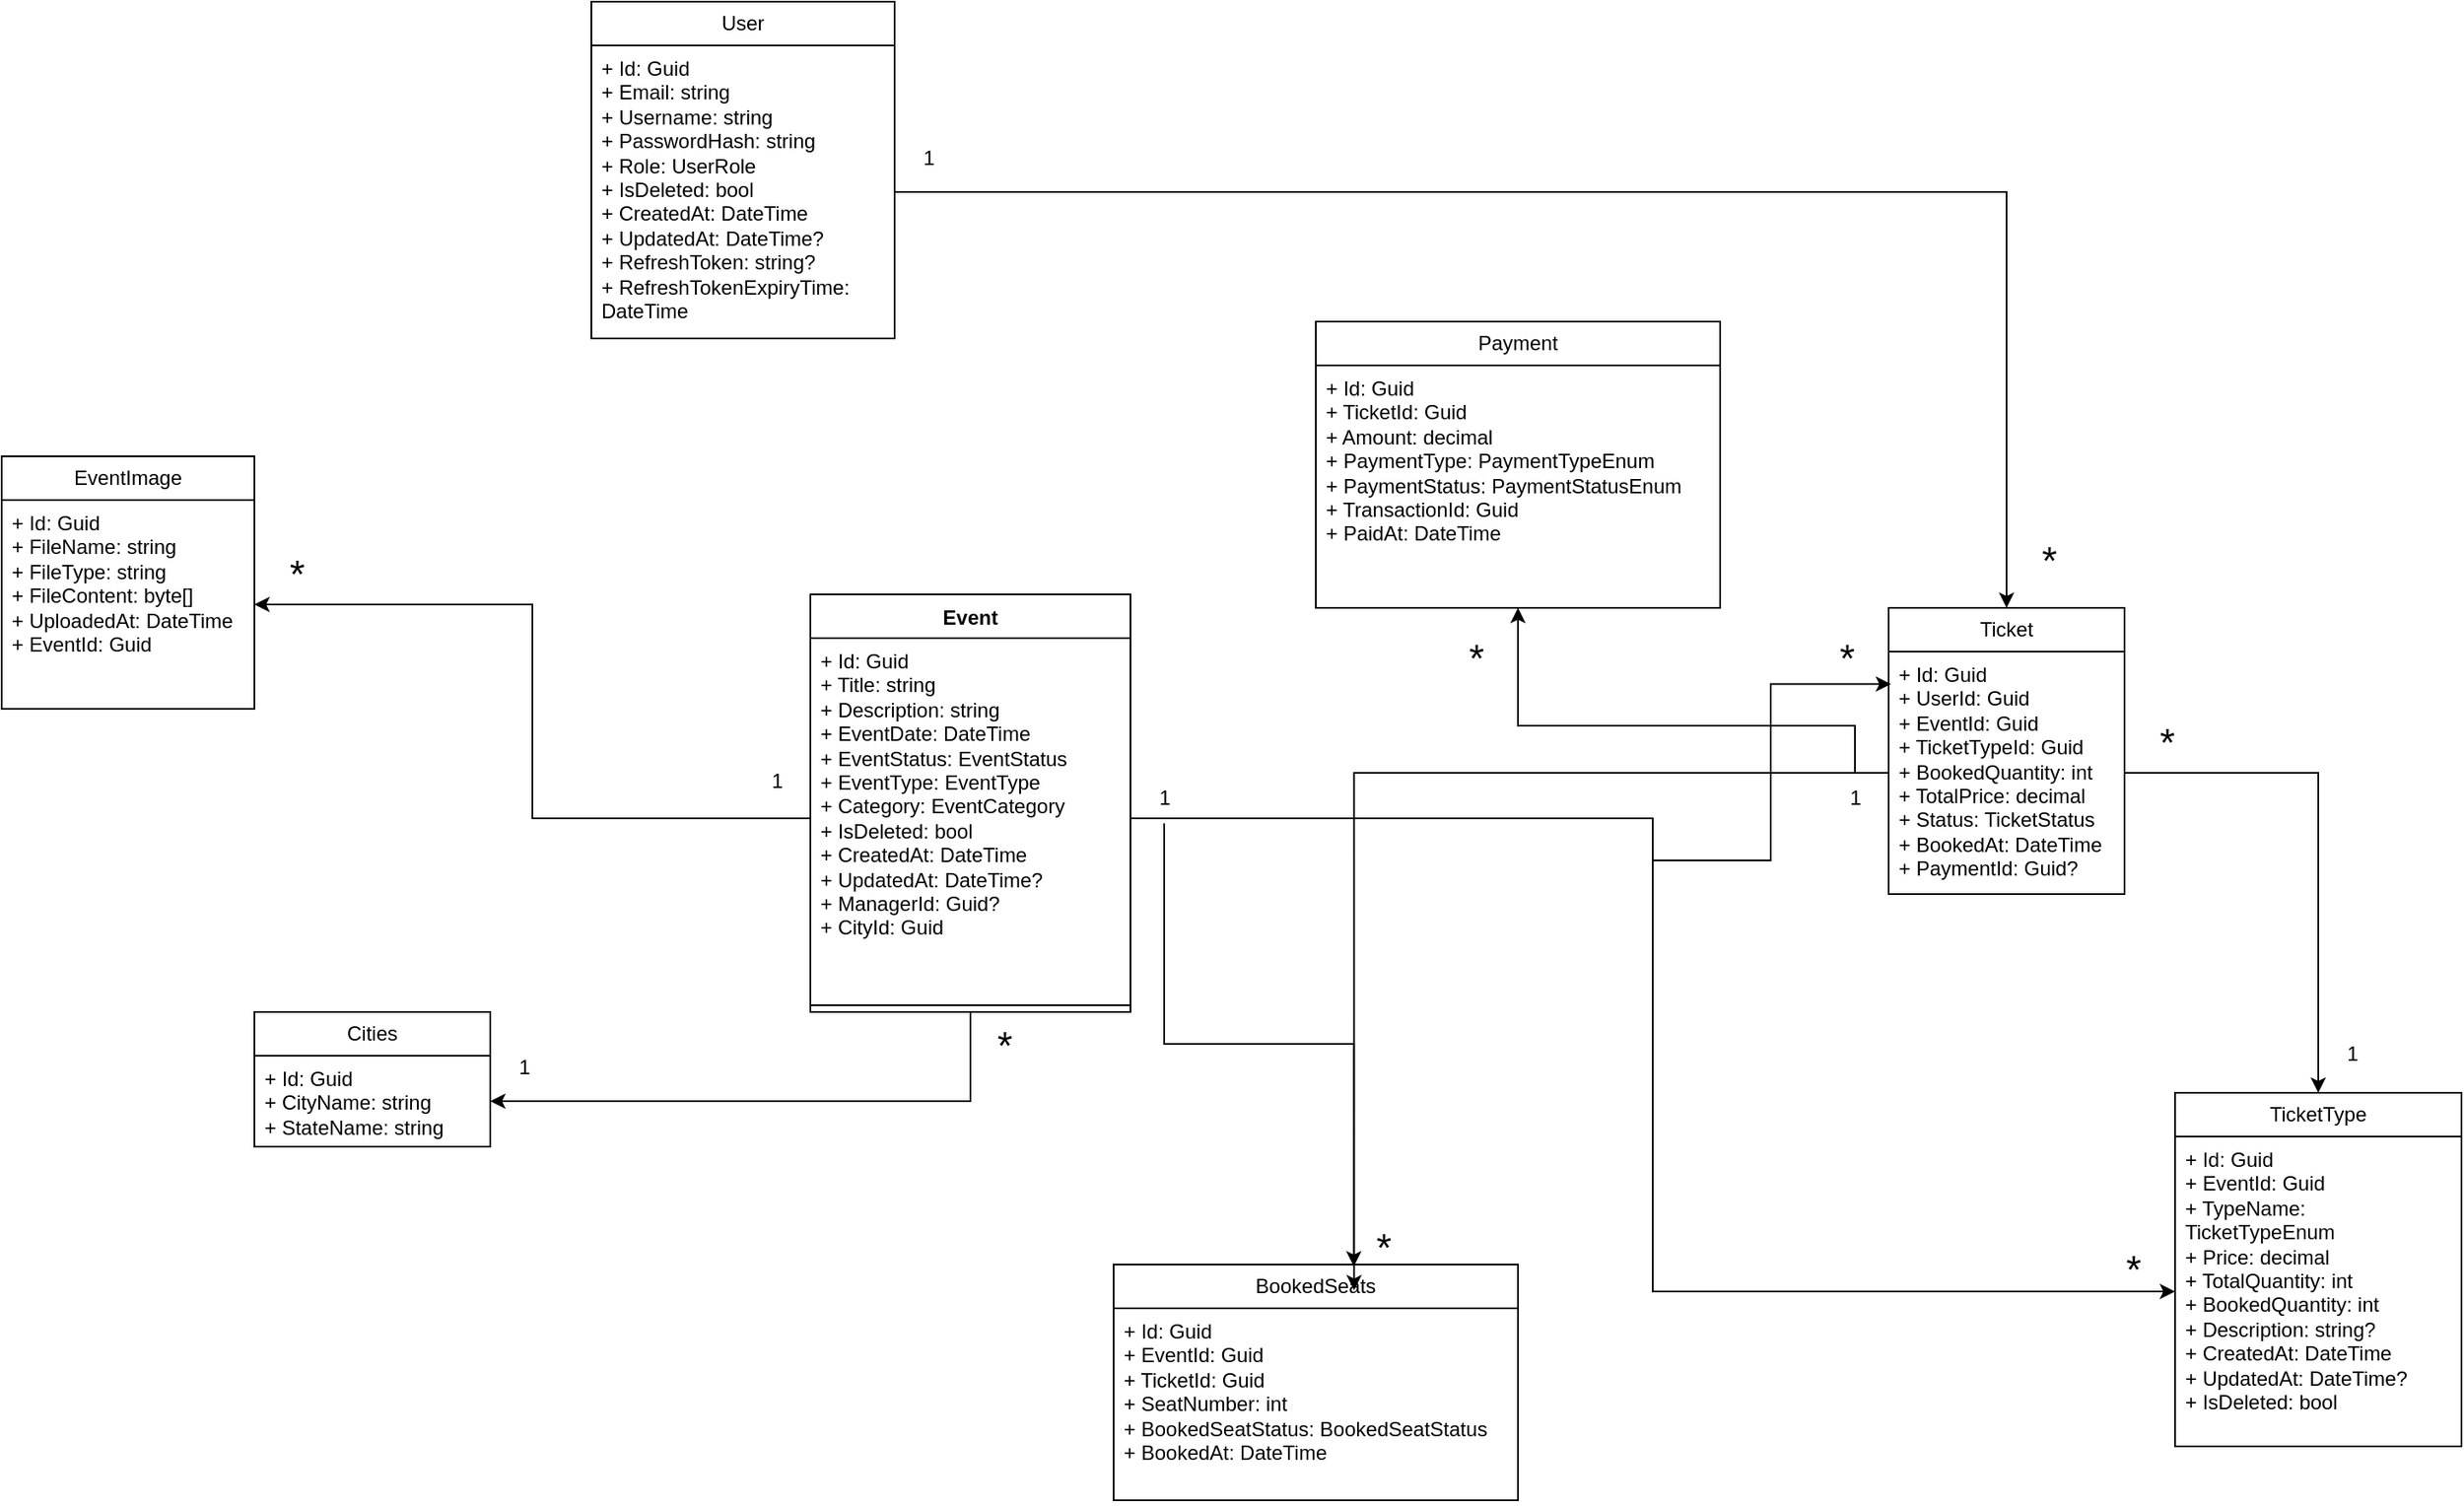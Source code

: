 <mxfile version="27.2.0">
  <diagram name="Page-1" id="TTOINMGi2NqPr9OfE1XP">
    <mxGraphModel grid="1" page="1" gridSize="10" guides="1" tooltips="1" connect="1" arrows="1" fold="1" pageScale="1" pageWidth="850" pageHeight="1100" math="0" shadow="0">
      <root>
        <mxCell id="0" />
        <mxCell id="1" parent="0" />
        <mxCell id="uG7SCsLiVJFaCYVRm5TM-44" style="edgeStyle=orthogonalEdgeStyle;rounded=0;orthogonalLoop=1;jettySize=auto;html=1;" edge="1" parent="1" source="uG7SCsLiVJFaCYVRm5TM-11" target="uG7SCsLiVJFaCYVRm5TM-32">
          <mxGeometry relative="1" as="geometry" />
        </mxCell>
        <mxCell id="uG7SCsLiVJFaCYVRm5TM-11" value="Event" style="swimlane;fontStyle=1;align=center;verticalAlign=top;childLayout=stackLayout;horizontal=1;startSize=26;horizontalStack=0;resizeParent=1;resizeParentMax=0;resizeLast=0;collapsible=1;marginBottom=0;whiteSpace=wrap;html=1;" vertex="1" parent="1">
          <mxGeometry x="580" y="462" width="190" height="248" as="geometry">
            <mxRectangle x="810" y="390" width="70" height="30" as="alternateBounds" />
          </mxGeometry>
        </mxCell>
        <mxCell id="uG7SCsLiVJFaCYVRm5TM-12" value="&lt;div&gt;&lt;div&gt;+ Id: Guid&amp;nbsp;&amp;nbsp;&lt;/div&gt;&lt;div&gt;+ Title: string&amp;nbsp;&amp;nbsp;&lt;/div&gt;&lt;div&gt;+ Description: string&amp;nbsp;&amp;nbsp;&lt;/div&gt;&lt;div&gt;+ EventDate: DateTime&amp;nbsp;&amp;nbsp;&lt;/div&gt;&lt;div&gt;+ EventStatus: EventStatus&amp;nbsp;&amp;nbsp;&lt;/div&gt;&lt;div&gt;+ EventType: EventType&amp;nbsp;&amp;nbsp;&lt;/div&gt;&lt;div&gt;+ Category: EventCategory&amp;nbsp;&amp;nbsp;&lt;/div&gt;&lt;div&gt;+ IsDeleted: bool&amp;nbsp;&amp;nbsp;&lt;/div&gt;&lt;div&gt;+ CreatedAt: DateTime&amp;nbsp;&amp;nbsp;&lt;/div&gt;&lt;div&gt;+ UpdatedAt: DateTime?&amp;nbsp;&amp;nbsp;&lt;/div&gt;&lt;div&gt;+ ManagerId: Guid?&amp;nbsp;&amp;nbsp;&lt;/div&gt;&lt;div&gt;+ CityId: Guid&amp;nbsp;&amp;nbsp;&lt;/div&gt;&lt;/div&gt;&lt;div&gt;&lt;br&gt;&lt;/div&gt;" style="text;strokeColor=none;fillColor=none;align=left;verticalAlign=top;spacingLeft=4;spacingRight=4;overflow=hidden;rotatable=0;points=[[0,0.5],[1,0.5]];portConstraint=eastwest;whiteSpace=wrap;html=1;" vertex="1" parent="uG7SCsLiVJFaCYVRm5TM-11">
          <mxGeometry y="26" width="190" height="214" as="geometry" />
        </mxCell>
        <mxCell id="uG7SCsLiVJFaCYVRm5TM-13" value="" style="line;strokeWidth=1;fillColor=none;align=left;verticalAlign=middle;spacingTop=-1;spacingLeft=3;spacingRight=3;rotatable=0;labelPosition=right;points=[];portConstraint=eastwest;strokeColor=inherit;" vertex="1" parent="uG7SCsLiVJFaCYVRm5TM-11">
          <mxGeometry y="240" width="190" height="8" as="geometry" />
        </mxCell>
        <mxCell id="uG7SCsLiVJFaCYVRm5TM-17" value="User" style="swimlane;fontStyle=0;childLayout=stackLayout;horizontal=1;startSize=26;fillColor=none;horizontalStack=0;resizeParent=1;resizeParentMax=0;resizeLast=0;collapsible=1;marginBottom=0;whiteSpace=wrap;html=1;" vertex="1" parent="1">
          <mxGeometry x="450" y="110" width="180" height="200" as="geometry">
            <mxRectangle x="470" y="160" width="70" height="30" as="alternateBounds" />
          </mxGeometry>
        </mxCell>
        <mxCell id="uG7SCsLiVJFaCYVRm5TM-18" value="&lt;div&gt;&lt;span style=&quot;background-color: transparent; color: light-dark(rgb(0, 0, 0), rgb(255, 255, 255));&quot;&gt;+ Id: Guid&amp;nbsp;&amp;nbsp;&lt;/span&gt;&lt;br&gt;&lt;span style=&quot;background-color: transparent; color: light-dark(rgb(0, 0, 0), rgb(255, 255, 255));&quot;&gt;+ Email: string&amp;nbsp;&amp;nbsp;&lt;/span&gt;&lt;br&gt;&lt;span style=&quot;background-color: transparent; color: light-dark(rgb(0, 0, 0), rgb(255, 255, 255));&quot;&gt;+ Username: string&amp;nbsp;&amp;nbsp;&lt;/span&gt;&lt;br&gt;&lt;span style=&quot;background-color: transparent; color: light-dark(rgb(0, 0, 0), rgb(255, 255, 255));&quot;&gt;+ PasswordHash: string&amp;nbsp;&amp;nbsp;&lt;/span&gt;&lt;br&gt;&lt;span style=&quot;background-color: transparent; color: light-dark(rgb(0, 0, 0), rgb(255, 255, 255));&quot;&gt;+ Role: UserRole&amp;nbsp;&amp;nbsp;&lt;/span&gt;&lt;br&gt;&lt;span style=&quot;background-color: transparent; color: light-dark(rgb(0, 0, 0), rgb(255, 255, 255));&quot;&gt;+ IsDeleted: bool&amp;nbsp;&amp;nbsp;&lt;/span&gt;&lt;br&gt;&lt;span style=&quot;background-color: transparent; color: light-dark(rgb(0, 0, 0), rgb(255, 255, 255));&quot;&gt;+ CreatedAt: DateTime&amp;nbsp;&amp;nbsp;&lt;/span&gt;&lt;br&gt;&lt;span style=&quot;background-color: transparent; color: light-dark(rgb(0, 0, 0), rgb(255, 255, 255));&quot;&gt;+ UpdatedAt: DateTime?&amp;nbsp;&amp;nbsp;&lt;/span&gt;&lt;br&gt;&lt;span style=&quot;background-color: transparent; color: light-dark(rgb(0, 0, 0), rgb(255, 255, 255));&quot;&gt;+ RefreshToken: string?&amp;nbsp;&amp;nbsp;&lt;/span&gt;&lt;br&gt;&lt;span style=&quot;background-color: transparent; color: light-dark(rgb(0, 0, 0), rgb(255, 255, 255));&quot;&gt;+ RefreshTokenExpiryTime: DateTime&amp;nbsp;&amp;nbsp;&lt;/span&gt;&lt;/div&gt;&lt;div&gt;&lt;br&gt;&lt;/div&gt;" style="text;strokeColor=none;fillColor=none;align=left;verticalAlign=top;spacingLeft=4;spacingRight=4;overflow=hidden;rotatable=0;points=[[0,0.5],[1,0.5]];portConstraint=eastwest;whiteSpace=wrap;html=1;" vertex="1" parent="uG7SCsLiVJFaCYVRm5TM-17">
          <mxGeometry y="26" width="180" height="174" as="geometry" />
        </mxCell>
        <mxCell id="uG7SCsLiVJFaCYVRm5TM-21" value="Ticket" style="swimlane;fontStyle=0;childLayout=stackLayout;horizontal=1;startSize=26;fillColor=none;horizontalStack=0;resizeParent=1;resizeParentMax=0;resizeLast=0;collapsible=1;marginBottom=0;whiteSpace=wrap;html=1;" vertex="1" parent="1">
          <mxGeometry x="1220" y="470" width="140" height="170" as="geometry">
            <mxRectangle x="1070" y="380" width="70" height="30" as="alternateBounds" />
          </mxGeometry>
        </mxCell>
        <mxCell id="uG7SCsLiVJFaCYVRm5TM-22" value="&lt;div&gt;+ Id: Guid&amp;nbsp;&amp;nbsp;&lt;/div&gt;&lt;div&gt;+ UserId: Guid&amp;nbsp;&amp;nbsp;&lt;/div&gt;&lt;div&gt;+ EventId: Guid&amp;nbsp;&amp;nbsp;&lt;/div&gt;&lt;div&gt;+ TicketTypeId: Guid&amp;nbsp;&amp;nbsp;&lt;/div&gt;&lt;div&gt;+ BookedQuantity: int&amp;nbsp;&amp;nbsp;&lt;/div&gt;&lt;div&gt;+ TotalPrice: decimal&amp;nbsp;&amp;nbsp;&lt;/div&gt;&lt;div&gt;+ Status: TicketStatus&amp;nbsp;&amp;nbsp;&lt;/div&gt;&lt;div&gt;+ BookedAt: DateTime&amp;nbsp;&amp;nbsp;&lt;/div&gt;&lt;div&gt;+ PaymentId: Guid?&amp;nbsp;&amp;nbsp;&lt;/div&gt;&lt;div&gt;&lt;br&gt;&lt;/div&gt;" style="text;strokeColor=none;fillColor=none;align=left;verticalAlign=top;spacingLeft=4;spacingRight=4;overflow=hidden;rotatable=0;points=[[0,0.5],[1,0.5]];portConstraint=eastwest;whiteSpace=wrap;html=1;" vertex="1" parent="uG7SCsLiVJFaCYVRm5TM-21">
          <mxGeometry y="26" width="140" height="144" as="geometry" />
        </mxCell>
        <mxCell id="uG7SCsLiVJFaCYVRm5TM-25" value="BookedSeats" style="swimlane;fontStyle=0;childLayout=stackLayout;horizontal=1;startSize=26;fillColor=none;horizontalStack=0;resizeParent=1;resizeParentMax=0;resizeLast=0;collapsible=1;marginBottom=0;whiteSpace=wrap;html=1;" vertex="1" parent="1">
          <mxGeometry x="760" y="860" width="240" height="140" as="geometry">
            <mxRectangle x="890" y="130" width="110" height="30" as="alternateBounds" />
          </mxGeometry>
        </mxCell>
        <mxCell id="uG7SCsLiVJFaCYVRm5TM-26" value="&lt;div&gt;+ Id: Guid&amp;nbsp;&amp;nbsp;&lt;/div&gt;&lt;div&gt;+ EventId: Guid&amp;nbsp;&amp;nbsp;&lt;/div&gt;&lt;div&gt;+ TicketId: Guid&amp;nbsp;&amp;nbsp;&lt;/div&gt;&lt;div&gt;+ SeatNumber: int&amp;nbsp;&amp;nbsp;&lt;/div&gt;&lt;div&gt;+ BookedSeatStatus: BookedSeatStatus&amp;nbsp;&amp;nbsp;&lt;/div&gt;&lt;div&gt;+ BookedAt: DateTime&amp;nbsp;&amp;nbsp;&lt;/div&gt;&lt;div&gt;&lt;br&gt;&lt;/div&gt;" style="text;strokeColor=none;fillColor=none;align=left;verticalAlign=top;spacingLeft=4;spacingRight=4;overflow=hidden;rotatable=0;points=[[0,0.5],[1,0.5]];portConstraint=eastwest;whiteSpace=wrap;html=1;" vertex="1" parent="uG7SCsLiVJFaCYVRm5TM-25">
          <mxGeometry y="26" width="240" height="114" as="geometry" />
        </mxCell>
        <mxCell id="uG7SCsLiVJFaCYVRm5TM-27" value="TicketType" style="swimlane;fontStyle=0;childLayout=stackLayout;horizontal=1;startSize=26;fillColor=none;horizontalStack=0;resizeParent=1;resizeParentMax=0;resizeLast=0;collapsible=1;marginBottom=0;whiteSpace=wrap;html=1;" vertex="1" parent="1">
          <mxGeometry x="1390" y="758" width="170" height="210" as="geometry">
            <mxRectangle x="1450" y="390" width="100" height="30" as="alternateBounds" />
          </mxGeometry>
        </mxCell>
        <mxCell id="uG7SCsLiVJFaCYVRm5TM-28" value="&lt;div&gt;+ Id: Guid&amp;nbsp;&amp;nbsp;&lt;/div&gt;&lt;div&gt;+ EventId: Guid&amp;nbsp;&amp;nbsp;&lt;/div&gt;&lt;div&gt;+ TypeName: TicketTypeEnum&amp;nbsp;&amp;nbsp;&lt;/div&gt;&lt;div&gt;+ Price: decimal&amp;nbsp;&amp;nbsp;&lt;/div&gt;&lt;div&gt;+ TotalQuantity: int&amp;nbsp;&amp;nbsp;&lt;/div&gt;&lt;div&gt;+ BookedQuantity: int&amp;nbsp;&amp;nbsp;&lt;/div&gt;&lt;div&gt;+ Description: string?&amp;nbsp;&amp;nbsp;&lt;/div&gt;&lt;div&gt;+ CreatedAt: DateTime&amp;nbsp;&amp;nbsp;&lt;/div&gt;&lt;div&gt;+ UpdatedAt: DateTime?&amp;nbsp;&amp;nbsp;&lt;/div&gt;&lt;div&gt;+ IsDeleted: bool&amp;nbsp;&amp;nbsp;&lt;/div&gt;&lt;div&gt;&lt;br&gt;&lt;/div&gt;" style="text;strokeColor=none;fillColor=none;align=left;verticalAlign=top;spacingLeft=4;spacingRight=4;overflow=hidden;rotatable=0;points=[[0,0.5],[1,0.5]];portConstraint=eastwest;whiteSpace=wrap;html=1;" vertex="1" parent="uG7SCsLiVJFaCYVRm5TM-27">
          <mxGeometry y="26" width="170" height="184" as="geometry" />
        </mxCell>
        <mxCell id="uG7SCsLiVJFaCYVRm5TM-29" value="EventImage" style="swimlane;fontStyle=0;childLayout=stackLayout;horizontal=1;startSize=26;fillColor=none;horizontalStack=0;resizeParent=1;resizeParentMax=0;resizeLast=0;collapsible=1;marginBottom=0;whiteSpace=wrap;html=1;" vertex="1" parent="1">
          <mxGeometry x="100" y="380" width="150" height="150" as="geometry">
            <mxRectangle x="100" y="380" width="100" height="30" as="alternateBounds" />
          </mxGeometry>
        </mxCell>
        <mxCell id="uG7SCsLiVJFaCYVRm5TM-30" value="&lt;div&gt;+ Id: Guid&amp;nbsp;&amp;nbsp;&lt;/div&gt;&lt;div&gt;+ FileName: string&amp;nbsp;&amp;nbsp;&lt;/div&gt;&lt;div&gt;+ FileType: string&amp;nbsp;&amp;nbsp;&lt;/div&gt;&lt;div&gt;+ FileContent: byte[]&amp;nbsp;&amp;nbsp;&lt;/div&gt;&lt;div&gt;+ UploadedAt: DateTime&amp;nbsp;&amp;nbsp;&lt;/div&gt;&lt;div&gt;+ EventId: Guid&amp;nbsp;&amp;nbsp;&lt;/div&gt;&lt;div&gt;&lt;br&gt;&lt;/div&gt;" style="text;strokeColor=none;fillColor=none;align=left;verticalAlign=top;spacingLeft=4;spacingRight=4;overflow=hidden;rotatable=0;points=[[0,0.5],[1,0.5]];portConstraint=eastwest;whiteSpace=wrap;html=1;" vertex="1" parent="uG7SCsLiVJFaCYVRm5TM-29">
          <mxGeometry y="26" width="150" height="124" as="geometry" />
        </mxCell>
        <mxCell id="uG7SCsLiVJFaCYVRm5TM-31" value="Cities" style="swimlane;fontStyle=0;childLayout=stackLayout;horizontal=1;startSize=26;fillColor=none;horizontalStack=0;resizeParent=1;resizeParentMax=0;resizeLast=0;collapsible=1;marginBottom=0;whiteSpace=wrap;html=1;" vertex="1" parent="1">
          <mxGeometry x="250" y="710" width="140" height="80" as="geometry">
            <mxRectangle x="640" y="540" width="70" height="30" as="alternateBounds" />
          </mxGeometry>
        </mxCell>
        <mxCell id="uG7SCsLiVJFaCYVRm5TM-32" value="&lt;div&gt;+ Id: Guid&amp;nbsp;&amp;nbsp;&lt;/div&gt;&lt;div&gt;+ CityName: string&amp;nbsp;&amp;nbsp;&lt;/div&gt;&lt;div&gt;+ StateName: string&amp;nbsp;&amp;nbsp;&lt;/div&gt;&lt;div&gt;&lt;br&gt;&lt;/div&gt;" style="text;strokeColor=none;fillColor=none;align=left;verticalAlign=top;spacingLeft=4;spacingRight=4;overflow=hidden;rotatable=0;points=[[0,0.5],[1,0.5]];portConstraint=eastwest;whiteSpace=wrap;html=1;" vertex="1" parent="uG7SCsLiVJFaCYVRm5TM-31">
          <mxGeometry y="26" width="140" height="54" as="geometry" />
        </mxCell>
        <mxCell id="uG7SCsLiVJFaCYVRm5TM-33" value="Payment" style="swimlane;fontStyle=0;childLayout=stackLayout;horizontal=1;startSize=26;fillColor=none;horizontalStack=0;resizeParent=1;resizeParentMax=0;resizeLast=0;collapsible=1;marginBottom=0;whiteSpace=wrap;html=1;" vertex="1" parent="1">
          <mxGeometry x="880" y="300" width="240" height="170" as="geometry">
            <mxRectangle x="1360" y="100" width="90" height="30" as="alternateBounds" />
          </mxGeometry>
        </mxCell>
        <mxCell id="uG7SCsLiVJFaCYVRm5TM-34" value="&lt;div&gt;+ Id: Guid&amp;nbsp;&amp;nbsp;&lt;/div&gt;&lt;div&gt;+ TicketId: Guid&amp;nbsp;&amp;nbsp;&lt;/div&gt;&lt;div&gt;+ Amount: decimal&amp;nbsp;&amp;nbsp;&lt;/div&gt;&lt;div&gt;+ PaymentType: PaymentTypeEnum&amp;nbsp;&amp;nbsp;&lt;/div&gt;&lt;div&gt;+ PaymentStatus: PaymentStatusEnum&amp;nbsp;&amp;nbsp;&lt;/div&gt;&lt;div&gt;+ TransactionId: Guid&amp;nbsp;&amp;nbsp;&lt;/div&gt;&lt;div&gt;+ PaidAt: DateTime&amp;nbsp;&amp;nbsp;&lt;/div&gt;&lt;div&gt;&lt;br&gt;&lt;/div&gt;" style="text;strokeColor=none;fillColor=none;align=left;verticalAlign=top;spacingLeft=4;spacingRight=4;overflow=hidden;rotatable=0;points=[[0,0.5],[1,0.5]];portConstraint=eastwest;whiteSpace=wrap;html=1;" vertex="1" parent="uG7SCsLiVJFaCYVRm5TM-33">
          <mxGeometry y="26" width="240" height="144" as="geometry" />
        </mxCell>
        <mxCell id="uG7SCsLiVJFaCYVRm5TM-40" style="edgeStyle=orthogonalEdgeStyle;rounded=0;orthogonalLoop=1;jettySize=auto;html=1;entryX=0.5;entryY=0;entryDx=0;entryDy=0;" edge="1" parent="1" source="uG7SCsLiVJFaCYVRm5TM-18" target="uG7SCsLiVJFaCYVRm5TM-21">
          <mxGeometry relative="1" as="geometry" />
        </mxCell>
        <mxCell id="uG7SCsLiVJFaCYVRm5TM-41" value="1" style="text;html=1;align=center;verticalAlign=middle;resizable=0;points=[];autosize=1;strokeColor=none;fillColor=none;" vertex="1" parent="1">
          <mxGeometry x="635" y="188" width="30" height="30" as="geometry" />
        </mxCell>
        <mxCell id="uG7SCsLiVJFaCYVRm5TM-42" value="&lt;font style=&quot;font-size: 23px;&quot;&gt;*&lt;/font&gt;" style="text;html=1;align=center;verticalAlign=middle;resizable=0;points=[];autosize=1;strokeColor=none;fillColor=none;" vertex="1" parent="1">
          <mxGeometry x="1300" y="422" width="30" height="40" as="geometry" />
        </mxCell>
        <mxCell id="uG7SCsLiVJFaCYVRm5TM-46" value="&lt;font style=&quot;font-size: 23px;&quot;&gt;*&lt;/font&gt;" style="text;html=1;align=center;verticalAlign=middle;resizable=0;points=[];autosize=1;strokeColor=none;fillColor=none;" vertex="1" parent="1">
          <mxGeometry x="680" y="710" width="30" height="40" as="geometry" />
        </mxCell>
        <mxCell id="uG7SCsLiVJFaCYVRm5TM-47" value="1" style="text;html=1;align=center;verticalAlign=middle;resizable=0;points=[];autosize=1;strokeColor=none;fillColor=none;" vertex="1" parent="1">
          <mxGeometry x="395" y="728" width="30" height="30" as="geometry" />
        </mxCell>
        <mxCell id="uG7SCsLiVJFaCYVRm5TM-48" style="edgeStyle=orthogonalEdgeStyle;rounded=0;orthogonalLoop=1;jettySize=auto;html=1;" edge="1" parent="1" source="uG7SCsLiVJFaCYVRm5TM-12" target="uG7SCsLiVJFaCYVRm5TM-30">
          <mxGeometry relative="1" as="geometry" />
        </mxCell>
        <mxCell id="uG7SCsLiVJFaCYVRm5TM-49" value="1" style="text;html=1;align=center;verticalAlign=middle;resizable=0;points=[];autosize=1;strokeColor=none;fillColor=none;" vertex="1" parent="1">
          <mxGeometry x="545" y="558" width="30" height="30" as="geometry" />
        </mxCell>
        <mxCell id="uG7SCsLiVJFaCYVRm5TM-51" value="&lt;font style=&quot;font-size: 23px;&quot;&gt;*&lt;/font&gt;" style="text;html=1;align=center;verticalAlign=middle;resizable=0;points=[];autosize=1;strokeColor=none;fillColor=none;" vertex="1" parent="1">
          <mxGeometry x="260" y="430" width="30" height="40" as="geometry" />
        </mxCell>
        <mxCell id="uG7SCsLiVJFaCYVRm5TM-52" style="edgeStyle=orthogonalEdgeStyle;rounded=0;orthogonalLoop=1;jettySize=auto;html=1;" edge="1" parent="1" source="uG7SCsLiVJFaCYVRm5TM-12" target="uG7SCsLiVJFaCYVRm5TM-28">
          <mxGeometry relative="1" as="geometry" />
        </mxCell>
        <mxCell id="uG7SCsLiVJFaCYVRm5TM-53" value="1" style="text;html=1;align=center;verticalAlign=middle;resizable=0;points=[];autosize=1;strokeColor=none;fillColor=none;" vertex="1" parent="1">
          <mxGeometry x="775" y="568" width="30" height="30" as="geometry" />
        </mxCell>
        <mxCell id="uG7SCsLiVJFaCYVRm5TM-54" value="&lt;font style=&quot;font-size: 23px;&quot;&gt;*&lt;/font&gt;" style="text;html=1;align=center;verticalAlign=middle;resizable=0;points=[];autosize=1;strokeColor=none;fillColor=none;" vertex="1" parent="1">
          <mxGeometry x="1350" y="843" width="30" height="40" as="geometry" />
        </mxCell>
        <mxCell id="uG7SCsLiVJFaCYVRm5TM-56" style="edgeStyle=orthogonalEdgeStyle;rounded=0;orthogonalLoop=1;jettySize=auto;html=1;entryX=0.594;entryY=0.008;entryDx=0;entryDy=0;entryPerimeter=0;" edge="1" parent="1" source="uG7SCsLiVJFaCYVRm5TM-53" target="uG7SCsLiVJFaCYVRm5TM-25">
          <mxGeometry relative="1" as="geometry" />
        </mxCell>
        <mxCell id="uG7SCsLiVJFaCYVRm5TM-57" value="&lt;font style=&quot;font-size: 23px;&quot;&gt;*&lt;/font&gt;" style="text;html=1;align=center;verticalAlign=middle;resizable=0;points=[];autosize=1;strokeColor=none;fillColor=none;" vertex="1" parent="1">
          <mxGeometry x="800" y="830" width="240" height="40" as="geometry" />
        </mxCell>
        <mxCell id="uG7SCsLiVJFaCYVRm5TM-58" style="edgeStyle=orthogonalEdgeStyle;rounded=0;orthogonalLoop=1;jettySize=auto;html=1;entryX=0.01;entryY=0.134;entryDx=0;entryDy=0;entryPerimeter=0;" edge="1" parent="1" target="uG7SCsLiVJFaCYVRm5TM-22">
          <mxGeometry relative="1" as="geometry">
            <mxPoint x="1080" y="600" as="sourcePoint" />
            <Array as="points">
              <mxPoint x="1080" y="620" />
              <mxPoint x="1150" y="620" />
              <mxPoint x="1150" y="515" />
            </Array>
          </mxGeometry>
        </mxCell>
        <mxCell id="uG7SCsLiVJFaCYVRm5TM-61" value="&lt;font style=&quot;font-size: 23px;&quot;&gt;*&lt;/font&gt;" style="text;html=1;align=center;verticalAlign=middle;resizable=0;points=[];autosize=1;strokeColor=none;fillColor=none;" vertex="1" parent="1">
          <mxGeometry x="1180" y="480" width="30" height="40" as="geometry" />
        </mxCell>
        <mxCell id="uG7SCsLiVJFaCYVRm5TM-62" style="edgeStyle=orthogonalEdgeStyle;rounded=0;orthogonalLoop=1;jettySize=auto;html=1;" edge="1" parent="1" source="uG7SCsLiVJFaCYVRm5TM-22" target="uG7SCsLiVJFaCYVRm5TM-27">
          <mxGeometry relative="1" as="geometry" />
        </mxCell>
        <mxCell id="uG7SCsLiVJFaCYVRm5TM-63" value="1" style="text;html=1;align=center;verticalAlign=middle;resizable=0;points=[];autosize=1;strokeColor=none;fillColor=none;" vertex="1" parent="1">
          <mxGeometry x="1480" y="720" width="30" height="30" as="geometry" />
        </mxCell>
        <mxCell id="uG7SCsLiVJFaCYVRm5TM-66" value="&lt;font style=&quot;font-size: 23px;&quot;&gt;*&lt;/font&gt;" style="text;html=1;align=center;verticalAlign=middle;resizable=0;points=[];autosize=1;strokeColor=none;fillColor=none;" vertex="1" parent="1">
          <mxGeometry x="1370" y="530" width="30" height="40" as="geometry" />
        </mxCell>
        <mxCell id="uG7SCsLiVJFaCYVRm5TM-68" style="edgeStyle=orthogonalEdgeStyle;rounded=0;orthogonalLoop=1;jettySize=auto;html=1;entryX=0.428;entryY=1.132;entryDx=0;entryDy=0;entryPerimeter=0;" edge="1" parent="1" source="uG7SCsLiVJFaCYVRm5TM-22" target="uG7SCsLiVJFaCYVRm5TM-57">
          <mxGeometry relative="1" as="geometry">
            <Array as="points">
              <mxPoint x="903" y="568" />
            </Array>
          </mxGeometry>
        </mxCell>
        <mxCell id="uG7SCsLiVJFaCYVRm5TM-70" style="edgeStyle=orthogonalEdgeStyle;rounded=0;orthogonalLoop=1;jettySize=auto;html=1;" edge="1" parent="1" source="uG7SCsLiVJFaCYVRm5TM-69" target="uG7SCsLiVJFaCYVRm5TM-34">
          <mxGeometry relative="1" as="geometry">
            <Array as="points">
              <mxPoint x="1200" y="540" />
              <mxPoint x="1000" y="540" />
            </Array>
          </mxGeometry>
        </mxCell>
        <mxCell id="uG7SCsLiVJFaCYVRm5TM-69" value="1" style="text;html=1;align=center;verticalAlign=middle;resizable=0;points=[];autosize=1;strokeColor=none;fillColor=none;" vertex="1" parent="1">
          <mxGeometry x="1185" y="568" width="30" height="30" as="geometry" />
        </mxCell>
        <mxCell id="uG7SCsLiVJFaCYVRm5TM-71" value="&lt;font style=&quot;font-size: 23px;&quot;&gt;*&lt;/font&gt;" style="text;html=1;align=center;verticalAlign=middle;resizable=0;points=[];autosize=1;strokeColor=none;fillColor=none;" vertex="1" parent="1">
          <mxGeometry x="960" y="480" width="30" height="40" as="geometry" />
        </mxCell>
      </root>
    </mxGraphModel>
  </diagram>
</mxfile>
